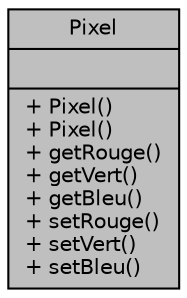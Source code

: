 digraph "Pixel"
{
 // INTERACTIVE_SVG=YES
 // LATEX_PDF_SIZE
  edge [fontname="Helvetica",fontsize="10",labelfontname="Helvetica",labelfontsize="10"];
  node [fontname="Helvetica",fontsize="10",shape=record];
  Node1 [label="{Pixel\n||+ Pixel()\l+ Pixel()\l+ getRouge()\l+ getVert()\l+ getBleu()\l+ setRouge()\l+ setVert()\l+ setBleu()\l}",height=0.2,width=0.4,color="black", fillcolor="grey75", style="filled", fontcolor="black",tooltip="Class Pixel."];
}

